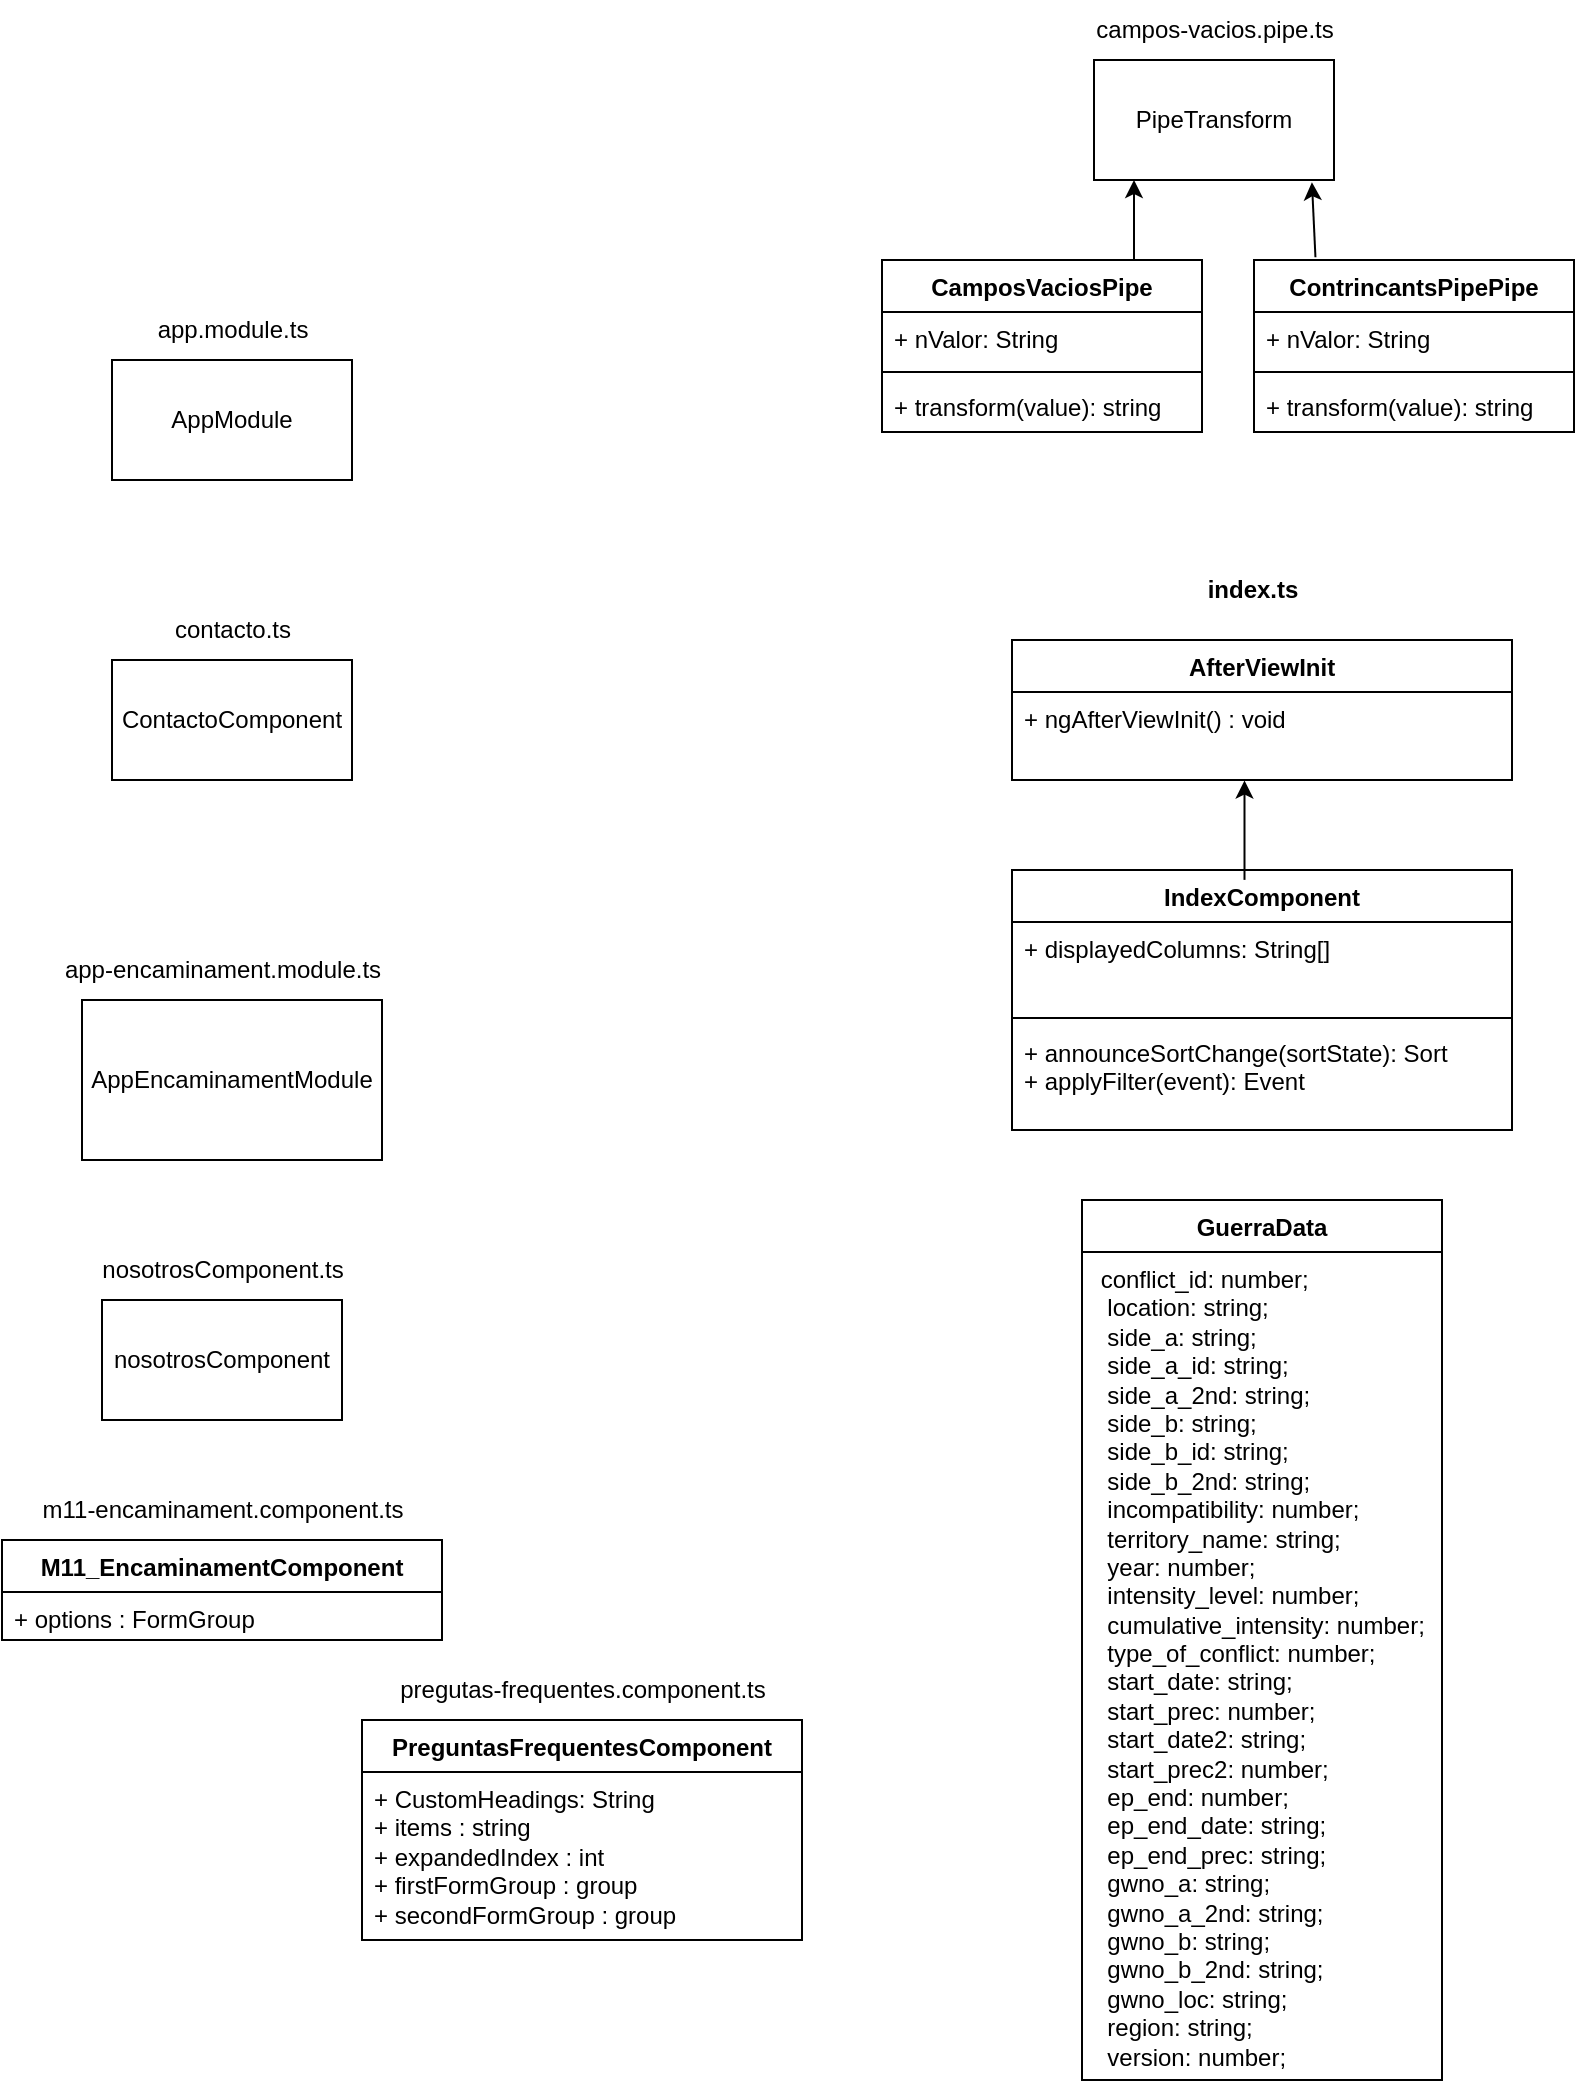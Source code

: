 <mxfile version="23.1.5" type="device">
  <diagram name="Página-1" id="tOANrtsd2rOqPMD-8Wh9">
    <mxGraphModel dx="2333" dy="1094" grid="1" gridSize="10" guides="1" tooltips="1" connect="1" arrows="1" fold="1" page="1" pageScale="1" pageWidth="827" pageHeight="1169" math="0" shadow="0">
      <root>
        <mxCell id="0" />
        <mxCell id="1" parent="0" />
        <mxCell id="mGqnfkMUkyB4kafEkm3J-1" value="AppEncaminamentModule" style="rounded=0;whiteSpace=wrap;html=1;" vertex="1" parent="1">
          <mxGeometry x="60" y="610" width="150" height="80" as="geometry" />
        </mxCell>
        <mxCell id="mGqnfkMUkyB4kafEkm3J-2" value="AppModule" style="whiteSpace=wrap;html=1;" vertex="1" parent="1">
          <mxGeometry x="75" y="290" width="120" height="60" as="geometry" />
        </mxCell>
        <mxCell id="mGqnfkMUkyB4kafEkm3J-3" value="PipeTransform" style="whiteSpace=wrap;html=1;" vertex="1" parent="1">
          <mxGeometry x="566" y="140" width="120" height="60" as="geometry" />
        </mxCell>
        <mxCell id="mGqnfkMUkyB4kafEkm3J-7" value="CamposVaciosPipe" style="swimlane;fontStyle=1;align=center;verticalAlign=top;childLayout=stackLayout;horizontal=1;startSize=26;horizontalStack=0;resizeParent=1;resizeParentMax=0;resizeLast=0;collapsible=1;marginBottom=0;whiteSpace=wrap;html=1;" vertex="1" parent="1">
          <mxGeometry x="460" y="240" width="160" height="86" as="geometry" />
        </mxCell>
        <mxCell id="mGqnfkMUkyB4kafEkm3J-8" value="+ nValor: String" style="text;strokeColor=none;fillColor=none;align=left;verticalAlign=top;spacingLeft=4;spacingRight=4;overflow=hidden;rotatable=0;points=[[0,0.5],[1,0.5]];portConstraint=eastwest;whiteSpace=wrap;html=1;" vertex="1" parent="mGqnfkMUkyB4kafEkm3J-7">
          <mxGeometry y="26" width="160" height="26" as="geometry" />
        </mxCell>
        <mxCell id="mGqnfkMUkyB4kafEkm3J-9" value="" style="line;strokeWidth=1;fillColor=none;align=left;verticalAlign=middle;spacingTop=-1;spacingLeft=3;spacingRight=3;rotatable=0;labelPosition=right;points=[];portConstraint=eastwest;strokeColor=inherit;" vertex="1" parent="mGqnfkMUkyB4kafEkm3J-7">
          <mxGeometry y="52" width="160" height="8" as="geometry" />
        </mxCell>
        <mxCell id="mGqnfkMUkyB4kafEkm3J-10" value="+ transform(value): string" style="text;strokeColor=none;fillColor=none;align=left;verticalAlign=top;spacingLeft=4;spacingRight=4;overflow=hidden;rotatable=0;points=[[0,0.5],[1,0.5]];portConstraint=eastwest;whiteSpace=wrap;html=1;" vertex="1" parent="mGqnfkMUkyB4kafEkm3J-7">
          <mxGeometry y="60" width="160" height="26" as="geometry" />
        </mxCell>
        <mxCell id="mGqnfkMUkyB4kafEkm3J-11" value="ContactoComponent" style="whiteSpace=wrap;html=1;" vertex="1" parent="1">
          <mxGeometry x="75" y="440" width="120" height="60" as="geometry" />
        </mxCell>
        <mxCell id="mGqnfkMUkyB4kafEkm3J-13" value="ContrincantsPipePipe" style="swimlane;fontStyle=1;align=center;verticalAlign=top;childLayout=stackLayout;horizontal=1;startSize=26;horizontalStack=0;resizeParent=1;resizeParentMax=0;resizeLast=0;collapsible=1;marginBottom=0;whiteSpace=wrap;html=1;" vertex="1" parent="1">
          <mxGeometry x="646" y="240" width="160" height="86" as="geometry" />
        </mxCell>
        <mxCell id="mGqnfkMUkyB4kafEkm3J-14" value="+ nValor: String" style="text;strokeColor=none;fillColor=none;align=left;verticalAlign=top;spacingLeft=4;spacingRight=4;overflow=hidden;rotatable=0;points=[[0,0.5],[1,0.5]];portConstraint=eastwest;whiteSpace=wrap;html=1;" vertex="1" parent="mGqnfkMUkyB4kafEkm3J-13">
          <mxGeometry y="26" width="160" height="26" as="geometry" />
        </mxCell>
        <mxCell id="mGqnfkMUkyB4kafEkm3J-15" value="" style="line;strokeWidth=1;fillColor=none;align=left;verticalAlign=middle;spacingTop=-1;spacingLeft=3;spacingRight=3;rotatable=0;labelPosition=right;points=[];portConstraint=eastwest;strokeColor=inherit;" vertex="1" parent="mGqnfkMUkyB4kafEkm3J-13">
          <mxGeometry y="52" width="160" height="8" as="geometry" />
        </mxCell>
        <mxCell id="mGqnfkMUkyB4kafEkm3J-16" value="+ transform(value): string" style="text;strokeColor=none;fillColor=none;align=left;verticalAlign=top;spacingLeft=4;spacingRight=4;overflow=hidden;rotatable=0;points=[[0,0.5],[1,0.5]];portConstraint=eastwest;whiteSpace=wrap;html=1;" vertex="1" parent="mGqnfkMUkyB4kafEkm3J-13">
          <mxGeometry y="60" width="160" height="26" as="geometry" />
        </mxCell>
        <mxCell id="mGqnfkMUkyB4kafEkm3J-17" value="" style="endArrow=classic;html=1;rounded=0;entryX=0.5;entryY=1;entryDx=0;entryDy=0;exitX=0.5;exitY=0;exitDx=0;exitDy=0;" edge="1" parent="1">
          <mxGeometry width="50" height="50" relative="1" as="geometry">
            <mxPoint x="586" y="240" as="sourcePoint" />
            <mxPoint x="586" y="200" as="targetPoint" />
            <Array as="points">
              <mxPoint x="586" y="220" />
            </Array>
          </mxGeometry>
        </mxCell>
        <mxCell id="mGqnfkMUkyB4kafEkm3J-19" value="" style="endArrow=classic;html=1;rounded=0;entryX=0.908;entryY=1.019;entryDx=0;entryDy=0;exitX=0.192;exitY=-0.016;exitDx=0;exitDy=0;entryPerimeter=0;exitPerimeter=0;" edge="1" parent="1" source="mGqnfkMUkyB4kafEkm3J-13" target="mGqnfkMUkyB4kafEkm3J-3">
          <mxGeometry width="50" height="50" relative="1" as="geometry">
            <mxPoint x="606" y="260" as="sourcePoint" />
            <mxPoint x="606" y="220" as="targetPoint" />
            <Array as="points" />
          </mxGeometry>
        </mxCell>
        <mxCell id="mGqnfkMUkyB4kafEkm3J-20" value="IndexComponent" style="swimlane;fontStyle=1;align=center;verticalAlign=top;childLayout=stackLayout;horizontal=1;startSize=26;horizontalStack=0;resizeParent=1;resizeParentMax=0;resizeLast=0;collapsible=1;marginBottom=0;whiteSpace=wrap;html=1;" vertex="1" parent="1">
          <mxGeometry x="525" y="545" width="250" height="130" as="geometry" />
        </mxCell>
        <mxCell id="mGqnfkMUkyB4kafEkm3J-21" value="+ displayedColumns: String[]" style="text;strokeColor=none;fillColor=none;align=left;verticalAlign=top;spacingLeft=4;spacingRight=4;overflow=hidden;rotatable=0;points=[[0,0.5],[1,0.5]];portConstraint=eastwest;whiteSpace=wrap;html=1;" vertex="1" parent="mGqnfkMUkyB4kafEkm3J-20">
          <mxGeometry y="26" width="250" height="44" as="geometry" />
        </mxCell>
        <mxCell id="mGqnfkMUkyB4kafEkm3J-22" value="" style="line;strokeWidth=1;fillColor=none;align=left;verticalAlign=middle;spacingTop=-1;spacingLeft=3;spacingRight=3;rotatable=0;labelPosition=right;points=[];portConstraint=eastwest;strokeColor=inherit;" vertex="1" parent="mGqnfkMUkyB4kafEkm3J-20">
          <mxGeometry y="70" width="250" height="8" as="geometry" />
        </mxCell>
        <mxCell id="mGqnfkMUkyB4kafEkm3J-23" value="+&amp;nbsp;announceSortChange(sortState&lt;span style=&quot;background-color: initial;&quot;&gt;): Sort&lt;br&gt;+ applyFilter(event): Event&lt;br&gt;&lt;/span&gt;" style="text;strokeColor=none;fillColor=none;align=left;verticalAlign=top;spacingLeft=4;spacingRight=4;overflow=hidden;rotatable=0;points=[[0,0.5],[1,0.5]];portConstraint=eastwest;whiteSpace=wrap;html=1;" vertex="1" parent="mGqnfkMUkyB4kafEkm3J-20">
          <mxGeometry y="78" width="250" height="52" as="geometry" />
        </mxCell>
        <mxCell id="mGqnfkMUkyB4kafEkm3J-24" value="AfterViewInit" style="swimlane;fontStyle=1;align=center;verticalAlign=top;childLayout=stackLayout;horizontal=1;startSize=26;horizontalStack=0;resizeParent=1;resizeParentMax=0;resizeLast=0;collapsible=1;marginBottom=0;whiteSpace=wrap;html=1;" vertex="1" parent="1">
          <mxGeometry x="525" y="430" width="250" height="70" as="geometry" />
        </mxCell>
        <mxCell id="mGqnfkMUkyB4kafEkm3J-25" value="+ ngAfterViewInit() : void" style="text;strokeColor=none;fillColor=none;align=left;verticalAlign=top;spacingLeft=4;spacingRight=4;overflow=hidden;rotatable=0;points=[[0,0.5],[1,0.5]];portConstraint=eastwest;whiteSpace=wrap;html=1;" vertex="1" parent="mGqnfkMUkyB4kafEkm3J-24">
          <mxGeometry y="26" width="250" height="44" as="geometry" />
        </mxCell>
        <mxCell id="mGqnfkMUkyB4kafEkm3J-28" value="" style="endArrow=classic;html=1;rounded=0;entryX=0.465;entryY=1.005;entryDx=0;entryDy=0;entryPerimeter=0;exitX=0.465;exitY=0.038;exitDx=0;exitDy=0;exitPerimeter=0;" edge="1" parent="1" source="mGqnfkMUkyB4kafEkm3J-20">
          <mxGeometry width="50" height="50" relative="1" as="geometry">
            <mxPoint x="635" y="540" as="sourcePoint" />
            <mxPoint x="641.25" y="500.26" as="targetPoint" />
          </mxGeometry>
        </mxCell>
        <mxCell id="mGqnfkMUkyB4kafEkm3J-29" value="GuerraData" style="swimlane;fontStyle=1;align=center;verticalAlign=top;childLayout=stackLayout;horizontal=1;startSize=26;horizontalStack=0;resizeParent=1;resizeParentMax=0;resizeLast=0;collapsible=1;marginBottom=0;whiteSpace=wrap;html=1;" vertex="1" parent="1">
          <mxGeometry x="560" y="710" width="180" height="440" as="geometry" />
        </mxCell>
        <mxCell id="mGqnfkMUkyB4kafEkm3J-30" value="&lt;div&gt;&amp;nbsp;conflict_id: number;&lt;/div&gt;&lt;div&gt;&amp;nbsp; location: string;&lt;/div&gt;&lt;div&gt;&amp;nbsp; side_a: string;&lt;/div&gt;&lt;div&gt;&amp;nbsp; side_a_id: string;&lt;/div&gt;&lt;div&gt;&amp;nbsp; side_a_2nd: string;&lt;/div&gt;&lt;div&gt;&amp;nbsp; side_b: string;&lt;/div&gt;&lt;div&gt;&amp;nbsp; side_b_id: string;&lt;/div&gt;&lt;div&gt;&amp;nbsp; side_b_2nd: string;&lt;/div&gt;&lt;div&gt;&amp;nbsp; incompatibility: number;&lt;/div&gt;&lt;div&gt;&amp;nbsp; territory_name: string;&lt;/div&gt;&lt;div&gt;&amp;nbsp; year: number;&lt;/div&gt;&lt;div&gt;&amp;nbsp; intensity_level: number;&lt;/div&gt;&lt;div&gt;&amp;nbsp; cumulative_intensity: number;&lt;/div&gt;&lt;div&gt;&amp;nbsp; type_of_conflict: number;&lt;/div&gt;&lt;div&gt;&amp;nbsp; start_date: string;&lt;/div&gt;&lt;div&gt;&amp;nbsp; start_prec: number;&lt;/div&gt;&lt;div&gt;&amp;nbsp; start_date2: string;&lt;/div&gt;&lt;div&gt;&amp;nbsp; start_prec2: number;&lt;/div&gt;&lt;div&gt;&amp;nbsp; ep_end: number;&lt;/div&gt;&lt;div&gt;&amp;nbsp; ep_end_date: string;&lt;/div&gt;&lt;div&gt;&amp;nbsp; ep_end_prec: string;&lt;/div&gt;&lt;div&gt;&amp;nbsp; gwno_a: string;&lt;/div&gt;&lt;div&gt;&amp;nbsp; gwno_a_2nd: string;&lt;/div&gt;&lt;div&gt;&amp;nbsp; gwno_b: string;&lt;/div&gt;&lt;div&gt;&amp;nbsp; gwno_b_2nd: string;&lt;/div&gt;&lt;div&gt;&amp;nbsp; gwno_loc: string;&lt;/div&gt;&lt;div&gt;&amp;nbsp; region: string;&lt;/div&gt;&lt;div&gt;&amp;nbsp; version: number;&lt;/div&gt;" style="text;strokeColor=none;fillColor=none;align=left;verticalAlign=top;spacingLeft=4;spacingRight=4;overflow=hidden;rotatable=0;points=[[0,0.5],[1,0.5]];portConstraint=eastwest;whiteSpace=wrap;html=1;" vertex="1" parent="mGqnfkMUkyB4kafEkm3J-29">
          <mxGeometry y="26" width="180" height="414" as="geometry" />
        </mxCell>
        <mxCell id="mGqnfkMUkyB4kafEkm3J-35" value="M11_EncaminamentComponent" style="swimlane;fontStyle=1;align=center;verticalAlign=top;childLayout=stackLayout;horizontal=1;startSize=26;horizontalStack=0;resizeParent=1;resizeParentMax=0;resizeLast=0;collapsible=1;marginBottom=0;whiteSpace=wrap;html=1;" vertex="1" parent="1">
          <mxGeometry x="20" y="880" width="220" height="50" as="geometry" />
        </mxCell>
        <mxCell id="mGqnfkMUkyB4kafEkm3J-36" value="+ options : FormGroup" style="text;strokeColor=none;fillColor=none;align=left;verticalAlign=top;spacingLeft=4;spacingRight=4;overflow=hidden;rotatable=0;points=[[0,0.5],[1,0.5]];portConstraint=eastwest;whiteSpace=wrap;html=1;" vertex="1" parent="mGqnfkMUkyB4kafEkm3J-35">
          <mxGeometry y="26" width="220" height="24" as="geometry" />
        </mxCell>
        <mxCell id="mGqnfkMUkyB4kafEkm3J-41" value="nosotrosComponent" style="whiteSpace=wrap;html=1;" vertex="1" parent="1">
          <mxGeometry x="70" y="760" width="120" height="60" as="geometry" />
        </mxCell>
        <mxCell id="mGqnfkMUkyB4kafEkm3J-42" value="PreguntasFrequentesComponent" style="swimlane;fontStyle=1;align=center;verticalAlign=top;childLayout=stackLayout;horizontal=1;startSize=26;horizontalStack=0;resizeParent=1;resizeParentMax=0;resizeLast=0;collapsible=1;marginBottom=0;whiteSpace=wrap;html=1;" vertex="1" parent="1">
          <mxGeometry x="200" y="970" width="220" height="110" as="geometry" />
        </mxCell>
        <mxCell id="mGqnfkMUkyB4kafEkm3J-43" value="+ CustomHeadings: String&lt;br&gt;+ items : string&lt;br&gt;+ expandedIndex : int&lt;br&gt;+ firstFormGroup : group&lt;br&gt;+ secondFormGroup : group" style="text;strokeColor=none;fillColor=none;align=left;verticalAlign=top;spacingLeft=4;spacingRight=4;overflow=hidden;rotatable=0;points=[[0,0.5],[1,0.5]];portConstraint=eastwest;whiteSpace=wrap;html=1;" vertex="1" parent="mGqnfkMUkyB4kafEkm3J-42">
          <mxGeometry y="26" width="220" height="84" as="geometry" />
        </mxCell>
        <mxCell id="mGqnfkMUkyB4kafEkm3J-45" value="&lt;b&gt;index.ts&lt;/b&gt;" style="text;html=1;align=center;verticalAlign=middle;resizable=0;points=[];autosize=1;strokeColor=none;fillColor=none;" vertex="1" parent="1">
          <mxGeometry x="610" y="390" width="70" height="30" as="geometry" />
        </mxCell>
        <mxCell id="mGqnfkMUkyB4kafEkm3J-48" value="campos-vacios.pipe.ts" style="text;html=1;align=center;verticalAlign=middle;resizable=0;points=[];autosize=1;strokeColor=none;fillColor=none;" vertex="1" parent="1">
          <mxGeometry x="556" y="110" width="140" height="30" as="geometry" />
        </mxCell>
        <mxCell id="mGqnfkMUkyB4kafEkm3J-49" value="pregutas-frequentes.component.ts" style="text;html=1;align=center;verticalAlign=middle;resizable=0;points=[];autosize=1;strokeColor=none;fillColor=none;" vertex="1" parent="1">
          <mxGeometry x="205" y="940" width="210" height="30" as="geometry" />
        </mxCell>
        <mxCell id="mGqnfkMUkyB4kafEkm3J-50" value="m11-encaminament.component.ts" style="text;html=1;align=center;verticalAlign=middle;resizable=0;points=[];autosize=1;strokeColor=none;fillColor=none;" vertex="1" parent="1">
          <mxGeometry x="30" y="850" width="200" height="30" as="geometry" />
        </mxCell>
        <mxCell id="mGqnfkMUkyB4kafEkm3J-52" value="nosotrosComponent.ts" style="text;html=1;align=center;verticalAlign=middle;resizable=0;points=[];autosize=1;strokeColor=none;fillColor=none;" vertex="1" parent="1">
          <mxGeometry x="60" y="730" width="140" height="30" as="geometry" />
        </mxCell>
        <mxCell id="mGqnfkMUkyB4kafEkm3J-53" value="app-encaminament.module.ts" style="text;html=1;align=center;verticalAlign=middle;resizable=0;points=[];autosize=1;strokeColor=none;fillColor=none;" vertex="1" parent="1">
          <mxGeometry x="40" y="580" width="180" height="30" as="geometry" />
        </mxCell>
        <mxCell id="mGqnfkMUkyB4kafEkm3J-54" value="contacto.ts" style="text;html=1;align=center;verticalAlign=middle;resizable=0;points=[];autosize=1;strokeColor=none;fillColor=none;" vertex="1" parent="1">
          <mxGeometry x="95" y="410" width="80" height="30" as="geometry" />
        </mxCell>
        <mxCell id="mGqnfkMUkyB4kafEkm3J-55" value="app.module.ts" style="text;html=1;align=center;verticalAlign=middle;resizable=0;points=[];autosize=1;strokeColor=none;fillColor=none;" vertex="1" parent="1">
          <mxGeometry x="85" y="260" width="100" height="30" as="geometry" />
        </mxCell>
      </root>
    </mxGraphModel>
  </diagram>
</mxfile>
